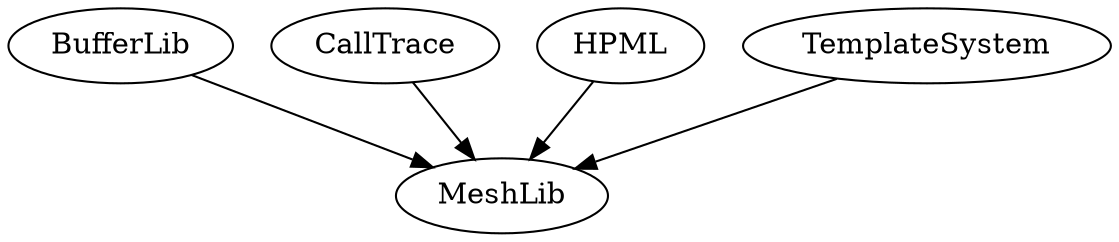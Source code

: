 #pragma once

digraph MeshLib {
	
	#define digraph subgraph
	#include <BufferLib.gv>
	#undef digraph

	#define digraph subgraph
	#include <CallTrace.gv>
	#undef digraph
	
	#define digraph subgraph
	#include <HPML.gv>
	#undef digraph

	#define digraph subgraph
	#include <TemplateSystem.gv>
	#undef digraph

	BufferLib -> MeshLib;
	CallTrace -> MeshLib;
	HPML -> MeshLib;
	TemplateSystem -> MeshLib;
}